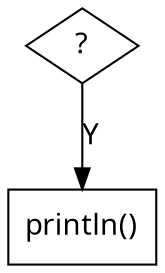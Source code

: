 digraph G_11 {
  node [
    shape = rect;
    fontname = "Handlee";
  ]
  edge [
    fontname = "Handlee";
  ]
  bgcolor = transparent;
  fontname = "Handlee";
  compound = true;
  s_141_2 [
    class = "methodInvocation";
    label = "println()";
    fillcolor = white;
    style = filled;
  ];
  s_141_4 [
    class = "conditionalExpression";
    label = "?";
    fillcolor = white;
    shape = diamond;
    style = filled;
  ];
  s_141_4 -> s_141_2 [
    label="Y";
  ];

}

